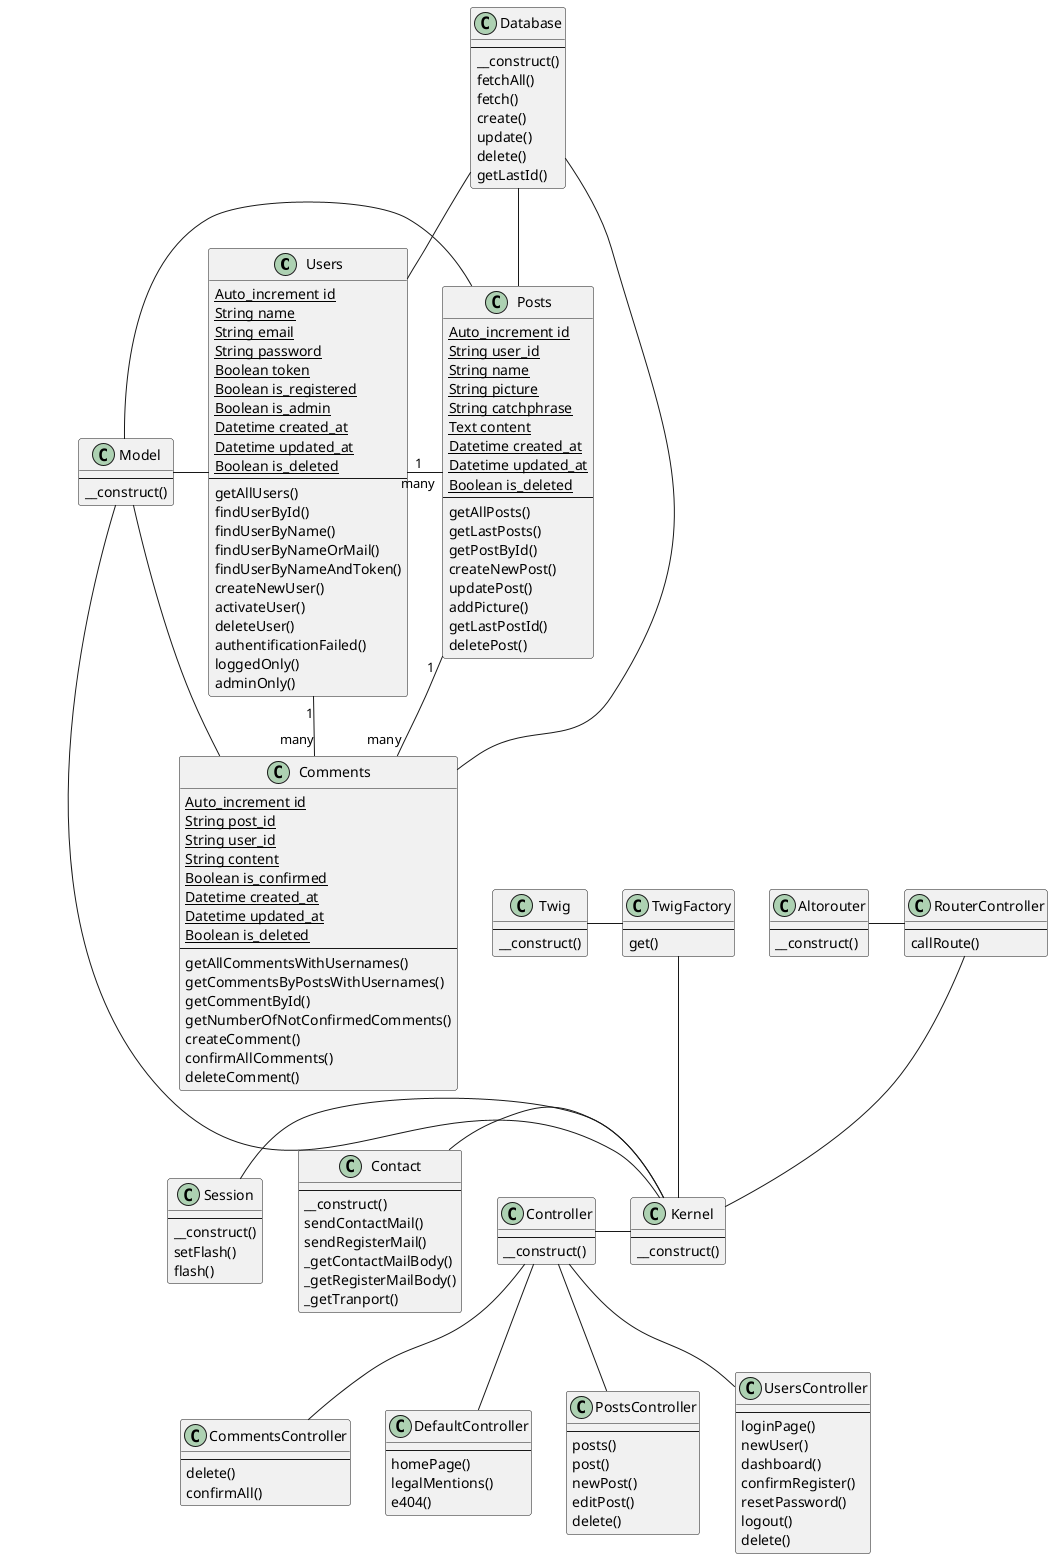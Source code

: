 @startuml class

class Users {
    {static} Auto_increment id
    {static} String name
    {static} String email
    {static} String password
    {static} Boolean token
    {static} Boolean is_registered
    {static} Boolean is_admin
    {static} Datetime created_at
    {static} Datetime updated_at
    {static} Boolean is_deleted
    ---
    getAllUsers()
    findUserById()
    findUserByName()
    findUserByNameOrMail()
    findUserByNameAndToken()
    createNewUser()
    activateUser()
    deleteUser()
    authentificationFailed()
    loggedOnly()
    adminOnly()
}

class Posts {
    {static} Auto_increment id
    {static} String user_id
    {static} String name
    {static} String picture
    {static} String catchphrase
    {static} Text content
    {static} Datetime created_at
    {static} Datetime updated_at
    {static} Boolean is_deleted
    ---
    getAllPosts()
    getLastPosts()
    getPostById()
    createNewPost()
    updatePost()
    addPicture()
    getLastPostId()
    deletePost()
}

class Comments {
    {static} Auto_increment id
    {static} String post_id
    {static} String user_id
    {static} String content
    {static} Boolean is_confirmed
    {static} Datetime created_at
    {static} Datetime updated_at
    {static} Boolean is_deleted
    ---
    getAllCommentsWithUsernames()
    getCommentsByPostsWithUsernames()
    getCommentById()
    getNumberOfNotConfirmedComments()
    createComment()
    confirmAllComments()
    deleteComment()
}

Users "1" - "many" Posts
Users "1" - "many" Comments
Posts "1" -- "many" Comments

class CommentsController {
    ---
    delete()
    confirmAll()
}

class DefaultController {
    ---
    homePage()
    legalMentions()
    e404()
}

class PostsController {
    ---
    posts()
    post()
    newPost()
    editPost()
    delete()
}

class UsersController {
    ---
    loginPage()
    newUser()
    dashboard()
    confirmRegister()
    resetPassword()
    logout()
    delete()
}

class Twig {
    ---
    __construct()
}

class TwigFactory {
    ---
    get()
}

Twig - TwigFactory

class Session {
    ---
    __construct()
    setFlash()
    flash()
}

class Altorouter {
    ---
    __construct()
}

class RouterController {
    ---
    callRoute()
}

Altorouter - RouterController

class Model {
    ---
    __construct()
}

Model - Users
Model - Posts
Model - Comments

class Kernel {
    ---
    __construct()
}

Session - Kernel
RouterController -- Kernel
TwigFactory -- Kernel
Contact - Kernel
Controller - Kernel
Model --- Kernel

class Database {
    ---
    __construct()
    fetchAll()
    fetch()
    create()
    update()
    delete()
    getLastId()
}

Database -- Users
Database -- Posts
Database -- Comments

class Controller {
    ---
    __construct()
}

Controller -- CommentsController
Controller -- DefaultController
Controller -- PostsController
Controller -- UsersController

class Contact {
    ---
    __construct()
    sendContactMail()
    sendRegisterMail()
    _getContactMailBody()
    _getRegisterMailBody()
    _getTranport()
}


@enduml